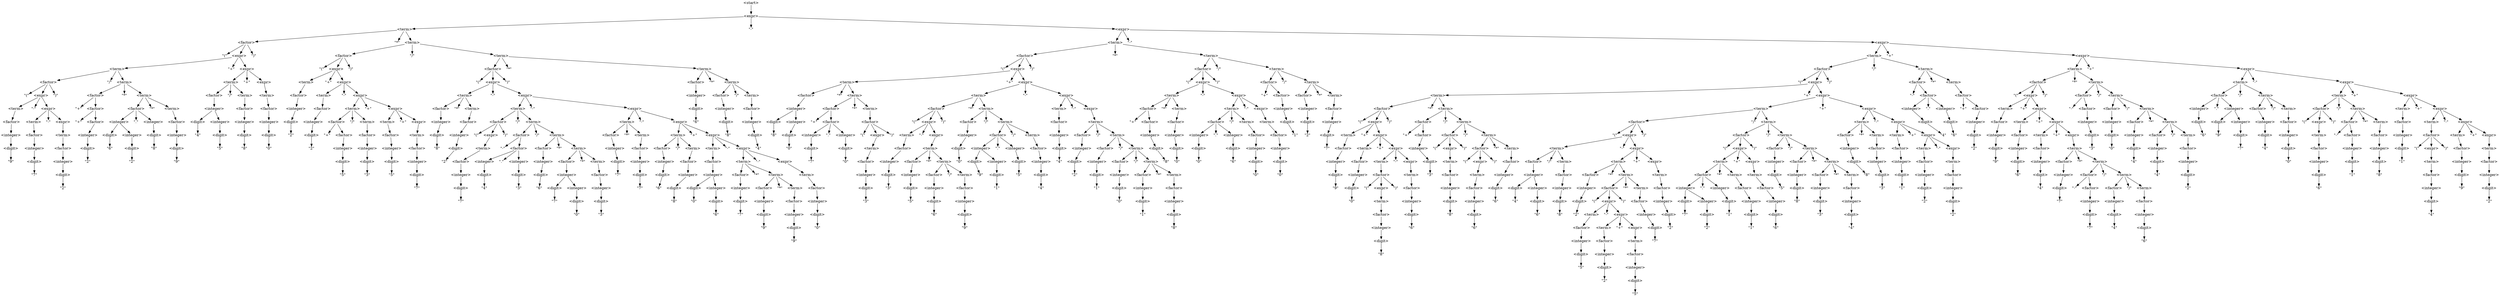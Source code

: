 digraph DerivationTree {

    node [shape=plain];

    n1 [label="\<start\>"];
    n2 [label="\<expr\>"];
    n1 -> n2;

    n3 [label="\<term\>"];
    n2 -> n3;

    n4 [label="\"-\""];
    n2 -> n4;

    n5 [label="\<expr\>"];
    n2 -> n5;

    n6 [label="\<factor\>"];
    n3 -> n6;

    n7 [label="\"*\""];
    n3 -> n7;

    n8 [label="\<term\>"];
    n3 -> n8;

    n9 [label="\<term\>"];
    n5 -> n9;

    n10 [label="\"-\""];
    n5 -> n10;

    n11 [label="\<expr\>"];
    n5 -> n11;

    n12 [label="\"(\""];
    n6 -> n12;

    n13 [label="\<expr\>"];
    n6 -> n13;

    n14 [label="\")\""];
    n6 -> n14;

    n15 [label="\<factor\>"];
    n8 -> n15;

    n16 [label="\"/\""];
    n8 -> n16;

    n17 [label="\<term\>"];
    n8 -> n17;

    n18 [label="\<factor\>"];
    n9 -> n18;

    n19 [label="\"*\""];
    n9 -> n19;

    n20 [label="\<term\>"];
    n9 -> n20;

    n21 [label="\<term\>"];
    n11 -> n21;

    n22 [label="\"+\""];
    n11 -> n22;

    n23 [label="\<expr\>"];
    n11 -> n23;

    n24 [label="\<term\>"];
    n13 -> n24;

    n25 [label="\"+\""];
    n13 -> n25;

    n26 [label="\<expr\>"];
    n13 -> n26;

    n27 [label="\"(\""];
    n15 -> n27;

    n28 [label="\<expr\>"];
    n15 -> n28;

    n29 [label="\")\""];
    n15 -> n29;

    n30 [label="\<factor\>"];
    n17 -> n30;

    n31 [label="\"*\""];
    n17 -> n31;

    n32 [label="\<term\>"];
    n17 -> n32;

    n33 [label="\"(\""];
    n18 -> n33;

    n34 [label="\<expr\>"];
    n18 -> n34;

    n35 [label="\")\""];
    n18 -> n35;

    n36 [label="\<factor\>"];
    n20 -> n36;

    n37 [label="\"/\""];
    n20 -> n37;

    n38 [label="\<term\>"];
    n20 -> n38;

    n39 [label="\<factor\>"];
    n21 -> n39;

    n40 [label="\"/\""];
    n21 -> n40;

    n41 [label="\<term\>"];
    n21 -> n41;

    n42 [label="\<term\>"];
    n23 -> n42;

    n43 [label="\"+\""];
    n23 -> n43;

    n44 [label="\<expr\>"];
    n23 -> n44;

    n45 [label="\<factor\>"];
    n24 -> n45;

    n46 [label="\"/\""];
    n24 -> n46;

    n47 [label="\<term\>"];
    n24 -> n47;

    n48 [label="\<term\>"];
    n26 -> n48;

    n49 [label="\"+\""];
    n26 -> n49;

    n50 [label="\<expr\>"];
    n26 -> n50;

    n51 [label="\<term\>"];
    n28 -> n51;

    n52 [label="\"+\""];
    n28 -> n52;

    n53 [label="\<expr\>"];
    n28 -> n53;

    n54 [label="\"(\""];
    n30 -> n54;

    n55 [label="\<expr\>"];
    n30 -> n55;

    n56 [label="\")\""];
    n30 -> n56;

    n57 [label="\<factor\>"];
    n32 -> n57;

    n58 [label="\"*\""];
    n32 -> n58;

    n59 [label="\<term\>"];
    n32 -> n59;

    n60 [label="\<term\>"];
    n34 -> n60;

    n61 [label="\"+\""];
    n34 -> n61;

    n62 [label="\<expr\>"];
    n34 -> n62;

    n63 [label="\"(\""];
    n36 -> n63;

    n64 [label="\<expr\>"];
    n36 -> n64;

    n65 [label="\")\""];
    n36 -> n65;

    n66 [label="\<factor\>"];
    n38 -> n66;

    n67 [label="\"/\""];
    n38 -> n67;

    n68 [label="\<term\>"];
    n38 -> n68;

    n69 [label="\"(\""];
    n39 -> n69;

    n70 [label="\<expr\>"];
    n39 -> n70;

    n71 [label="\")\""];
    n39 -> n71;

    n72 [label="\<factor\>"];
    n41 -> n72;

    n73 [label="\"*\""];
    n41 -> n73;

    n74 [label="\<term\>"];
    n41 -> n74;

    n75 [label="\<factor\>"];
    n42 -> n75;

    n76 [label="\"*\""];
    n42 -> n76;

    n77 [label="\<term\>"];
    n42 -> n77;

    n78 [label="\<term\>"];
    n44 -> n78;

    n79 [label="\"-\""];
    n44 -> n79;

    n80 [label="\<expr\>"];
    n44 -> n80;

    n81 [label="\"(\""];
    n45 -> n81;

    n82 [label="\<expr\>"];
    n45 -> n82;

    n83 [label="\")\""];
    n45 -> n83;

    n84 [label="\<factor\>"];
    n47 -> n84;

    n85 [label="\"*\""];
    n47 -> n85;

    n86 [label="\<term\>"];
    n47 -> n86;

    n87 [label="\<factor\>"];
    n48 -> n87;

    n88 [label="\"/\""];
    n48 -> n88;

    n89 [label="\<term\>"];
    n48 -> n89;

    n90 [label="\<term\>"];
    n50 -> n90;

    n91 [label="\<factor\>"];
    n51 -> n91;

    n92 [label="\<term\>"];
    n53 -> n92;

    n93 [label="\"-\""];
    n53 -> n93;

    n94 [label="\<expr\>"];
    n53 -> n94;

    n95 [label="\<term\>"];
    n55 -> n95;

    n96 [label="\"-\""];
    n55 -> n96;

    n97 [label="\<expr\>"];
    n55 -> n97;

    n98 [label="\<integer\>"];
    n57 -> n98;

    n99 [label="\<factor\>"];
    n59 -> n99;

    n100 [label="\"/\""];
    n59 -> n100;

    n101 [label="\<term\>"];
    n59 -> n101;

    n102 [label="\<factor\>"];
    n60 -> n102;

    n103 [label="\"*\""];
    n60 -> n103;

    n104 [label="\<term\>"];
    n60 -> n104;

    n105 [label="\<term\>"];
    n62 -> n105;

    n106 [label="\"-\""];
    n62 -> n106;

    n107 [label="\<expr\>"];
    n62 -> n107;

    n108 [label="\<term\>"];
    n64 -> n108;

    n109 [label="\"-\""];
    n64 -> n109;

    n110 [label="\<expr\>"];
    n64 -> n110;

    n111 [label="\"+\""];
    n66 -> n111;

    n112 [label="\<factor\>"];
    n66 -> n112;

    n113 [label="\<factor\>"];
    n68 -> n113;

    n114 [label="\"*\""];
    n68 -> n114;

    n115 [label="\<term\>"];
    n68 -> n115;

    n116 [label="\<term\>"];
    n70 -> n116;

    n117 [label="\"+\""];
    n70 -> n117;

    n118 [label="\<expr\>"];
    n70 -> n118;

    n119 [label="\"-\""];
    n72 -> n119;

    n120 [label="\<factor\>"];
    n72 -> n120;

    n121 [label="\<factor\>"];
    n74 -> n121;

    n122 [label="\"(\""];
    n75 -> n122;

    n123 [label="\<expr\>"];
    n75 -> n123;

    n124 [label="\")\""];
    n75 -> n124;

    n125 [label="\<factor\>"];
    n77 -> n125;

    n126 [label="\"/\""];
    n77 -> n126;

    n127 [label="\<term\>"];
    n77 -> n127;

    n128 [label="\<factor\>"];
    n78 -> n128;

    n129 [label="\"/\""];
    n78 -> n129;

    n130 [label="\<term\>"];
    n78 -> n130;

    n131 [label="\<term\>"];
    n80 -> n131;

    n132 [label="\"+\""];
    n80 -> n132;

    n133 [label="\<expr\>"];
    n80 -> n133;

    n134 [label="\<term\>"];
    n82 -> n134;

    n135 [label="\"-\""];
    n82 -> n135;

    n136 [label="\<expr\>"];
    n82 -> n136;

    n137 [label="\"+\""];
    n84 -> n137;

    n138 [label="\<factor\>"];
    n84 -> n138;

    n139 [label="\<factor\>"];
    n86 -> n139;

    n140 [label="\"*\""];
    n86 -> n140;

    n141 [label="\<term\>"];
    n86 -> n141;

    n142 [label="\<integer\>"];
    n87 -> n142;

    n143 [label="\<factor\>"];
    n89 -> n143;

    n144 [label="\<factor\>"];
    n90 -> n144;

    n145 [label="\<integer\>"];
    n91 -> n145;

    n146 [label="\<factor\>"];
    n92 -> n146;

    n147 [label="\<term\>"];
    n94 -> n147;

    n148 [label="\"+\""];
    n94 -> n148;

    n149 [label="\<expr\>"];
    n94 -> n149;

    n150 [label="\<factor\>"];
    n95 -> n150;

    n151 [label="\"*\""];
    n95 -> n151;

    n152 [label="\<term\>"];
    n95 -> n152;

    n153 [label="\<term\>"];
    n97 -> n153;

    n154 [label="\"-\""];
    n97 -> n154;

    n155 [label="\<expr\>"];
    n97 -> n155;

    n156 [label="\<digit\>"];
    n98 -> n156;

    n157 [label="\<integer\>"];
    n99 -> n157;

    n158 [label="\<factor\>"];
    n101 -> n158;

    n159 [label="\<integer\>"];
    n102 -> n159;

    n160 [label="\<factor\>"];
    n104 -> n160;

    n161 [label="\"*\""];
    n104 -> n161;

    n162 [label="\<term\>"];
    n104 -> n162;

    n163 [label="\<factor\>"];
    n105 -> n163;

    n164 [label="\"*\""];
    n105 -> n164;

    n165 [label="\<term\>"];
    n105 -> n165;

    n166 [label="\<term\>"];
    n107 -> n166;

    n167 [label="\"-\""];
    n107 -> n167;

    n168 [label="\<expr\>"];
    n107 -> n168;

    n169 [label="\<factor\>"];
    n108 -> n169;

    n170 [label="\"*\""];
    n108 -> n170;

    n171 [label="\<term\>"];
    n108 -> n171;

    n172 [label="\<term\>"];
    n110 -> n172;

    n173 [label="\"-\""];
    n110 -> n173;

    n174 [label="\<expr\>"];
    n110 -> n174;

    n175 [label="\<integer\>"];
    n112 -> n175;

    n176 [label="\<integer\>"];
    n113 -> n176;

    n177 [label="\<factor\>"];
    n115 -> n177;

    n178 [label="\<factor\>"];
    n116 -> n178;

    n179 [label="\"*\""];
    n116 -> n179;

    n180 [label="\<term\>"];
    n116 -> n180;

    n181 [label="\<term\>"];
    n118 -> n181;

    n182 [label="\"+\""];
    n118 -> n182;

    n183 [label="\<expr\>"];
    n118 -> n183;

    n184 [label="\<integer\>"];
    n120 -> n184;

    n185 [label="\".\""];
    n120 -> n185;

    n186 [label="\<integer\>"];
    n120 -> n186;

    n187 [label="\"+\""];
    n121 -> n187;

    n188 [label="\<factor\>"];
    n121 -> n188;

    n189 [label="\<term\>"];
    n123 -> n189;

    n190 [label="\"+\""];
    n123 -> n190;

    n191 [label="\<expr\>"];
    n123 -> n191;

    n192 [label="\"-\""];
    n125 -> n192;

    n193 [label="\<factor\>"];
    n125 -> n193;

    n194 [label="\<factor\>"];
    n127 -> n194;

    n195 [label="\"/\""];
    n127 -> n195;

    n196 [label="\<term\>"];
    n127 -> n196;

    n197 [label="\<integer\>"];
    n128 -> n197;

    n198 [label="\".\""];
    n128 -> n198;

    n199 [label="\<integer\>"];
    n128 -> n199;

    n200 [label="\<factor\>"];
    n130 -> n200;

    n201 [label="\"/\""];
    n130 -> n201;

    n202 [label="\<term\>"];
    n130 -> n202;

    n203 [label="\<factor\>"];
    n131 -> n203;

    n204 [label="\"/\""];
    n131 -> n204;

    n205 [label="\<term\>"];
    n131 -> n205;

    n206 [label="\<term\>"];
    n133 -> n206;

    n207 [label="\"+\""];
    n133 -> n207;

    n208 [label="\<expr\>"];
    n133 -> n208;

    n209 [label="\<factor\>"];
    n134 -> n209;

    n210 [label="\<term\>"];
    n136 -> n210;

    n211 [label="\"-\""];
    n136 -> n211;

    n212 [label="\<expr\>"];
    n136 -> n212;

    n213 [label="\"+\""];
    n138 -> n213;

    n214 [label="\<factor\>"];
    n138 -> n214;

    n215 [label="\<integer\>"];
    n139 -> n215;

    n216 [label="\".\""];
    n139 -> n216;

    n217 [label="\<integer\>"];
    n139 -> n217;

    n218 [label="\<factor\>"];
    n141 -> n218;

    n219 [label="\<digit\>"];
    n142 -> n219;

    n220 [label="\<integer\>"];
    n142 -> n220;

    n221 [label="\<integer\>"];
    n143 -> n221;

    n222 [label="\<integer\>"];
    n144 -> n222;

    n223 [label="\<digit\>"];
    n145 -> n223;

    n224 [label="\<integer\>"];
    n146 -> n224;

    n225 [label="\<factor\>"];
    n147 -> n225;

    n226 [label="\"/\""];
    n147 -> n226;

    n227 [label="\<term\>"];
    n147 -> n227;

    n228 [label="\<term\>"];
    n149 -> n228;

    n229 [label="\"+\""];
    n149 -> n229;

    n230 [label="\<expr\>"];
    n149 -> n230;

    n231 [label="\<integer\>"];
    n150 -> n231;

    n232 [label="\<factor\>"];
    n152 -> n232;

    n233 [label="\<factor\>"];
    n153 -> n233;

    n234 [label="\"/\""];
    n153 -> n234;

    n235 [label="\<term\>"];
    n153 -> n235;

    n236 [label="\<term\>"];
    n155 -> n236;

    n237 [label="\"-\""];
    n155 -> n237;

    n238 [label="\<expr\>"];
    n155 -> n238;

    n239 [label="\"6\""];
    n156 -> n239;

    n240 [label="\<digit\>"];
    n157 -> n240;

    n241 [label="\<integer\>"];
    n158 -> n241;

    n242 [label="\<digit\>"];
    n159 -> n242;

    n243 [label="\<integer\>"];
    n159 -> n243;

    n244 [label="\"+\""];
    n160 -> n244;

    n245 [label="\<factor\>"];
    n160 -> n245;

    n246 [label="\<factor\>"];
    n162 -> n246;

    n247 [label="\"(\""];
    n163 -> n247;

    n248 [label="\<expr\>"];
    n163 -> n248;

    n249 [label="\")\""];
    n163 -> n249;

    n250 [label="\<factor\>"];
    n165 -> n250;

    n251 [label="\"/\""];
    n165 -> n251;

    n252 [label="\<term\>"];
    n165 -> n252;

    n253 [label="\<factor\>"];
    n166 -> n253;

    n254 [label="\<term\>"];
    n168 -> n254;

    n255 [label="\"+\""];
    n169 -> n255;

    n256 [label="\<factor\>"];
    n169 -> n256;

    n257 [label="\<factor\>"];
    n171 -> n257;

    n258 [label="\<factor\>"];
    n172 -> n258;

    n259 [label="\"/\""];
    n172 -> n259;

    n260 [label="\<term\>"];
    n172 -> n260;

    n261 [label="\<term\>"];
    n174 -> n261;

    n262 [label="\<digit\>"];
    n175 -> n262;

    n263 [label="\<digit\>"];
    n176 -> n263;

    n264 [label="\<integer\>"];
    n177 -> n264;

    n265 [label="\"(\""];
    n178 -> n265;

    n266 [label="\<expr\>"];
    n178 -> n266;

    n267 [label="\")\""];
    n178 -> n267;

    n268 [label="\<factor\>"];
    n180 -> n268;

    n269 [label="\"/\""];
    n180 -> n269;

    n270 [label="\<term\>"];
    n180 -> n270;

    n271 [label="\<factor\>"];
    n181 -> n271;

    n272 [label="\"/\""];
    n181 -> n272;

    n273 [label="\<term\>"];
    n181 -> n273;

    n274 [label="\<term\>"];
    n183 -> n274;

    n275 [label="\"-\""];
    n183 -> n275;

    n276 [label="\<expr\>"];
    n183 -> n276;

    n277 [label="\<digit\>"];
    n184 -> n277;

    n278 [label="\<digit\>"];
    n186 -> n278;

    n279 [label="\<integer\>"];
    n188 -> n279;

    n280 [label="\<factor\>"];
    n189 -> n280;

    n281 [label="\<term\>"];
    n191 -> n281;

    n282 [label="\"+\""];
    n191 -> n282;

    n283 [label="\<expr\>"];
    n191 -> n283;

    n284 [label="\<integer\>"];
    n193 -> n284;

    n285 [label="\<integer\>"];
    n194 -> n285;

    n286 [label="\<factor\>"];
    n196 -> n286;

    n287 [label="\"*\""];
    n196 -> n287;

    n288 [label="\<term\>"];
    n196 -> n288;

    n289 [label="\<digit\>"];
    n197 -> n289;

    n290 [label="\<digit\>"];
    n199 -> n290;

    n291 [label="\<integer\>"];
    n199 -> n291;

    n292 [label="\<integer\>"];
    n200 -> n292;

    n293 [label="\<factor\>"];
    n202 -> n293;

    n294 [label="\"(\""];
    n203 -> n294;

    n295 [label="\<expr\>"];
    n203 -> n295;

    n296 [label="\")\""];
    n203 -> n296;

    n297 [label="\<factor\>"];
    n205 -> n297;

    n298 [label="\"*\""];
    n205 -> n298;

    n299 [label="\<term\>"];
    n205 -> n299;

    n300 [label="\<factor\>"];
    n206 -> n300;

    n301 [label="\<term\>"];
    n208 -> n301;

    n302 [label="\"-\""];
    n208 -> n302;

    n303 [label="\<expr\>"];
    n208 -> n303;

    n304 [label="\<integer\>"];
    n209 -> n304;

    n305 [label="\<factor\>"];
    n210 -> n305;

    n306 [label="\<term\>"];
    n212 -> n306;

    n307 [label="\<integer\>"];
    n214 -> n307;

    n308 [label="\<digit\>"];
    n215 -> n308;

    n309 [label="\<integer\>"];
    n215 -> n309;

    n310 [label="\<digit\>"];
    n217 -> n310;

    n311 [label="\<integer\>"];
    n218 -> n311;

    n312 [label="\"4\""];
    n219 -> n312;

    n313 [label="\<digit\>"];
    n220 -> n313;

    n314 [label="\<digit\>"];
    n221 -> n314;

    n315 [label="\<digit\>"];
    n222 -> n315;

    n316 [label="\"2\""];
    n223 -> n316;

    n317 [label="\<digit\>"];
    n224 -> n317;

    n318 [label="\"+\""];
    n225 -> n318;

    n319 [label="\<factor\>"];
    n225 -> n319;

    n320 [label="\<factor\>"];
    n227 -> n320;

    n321 [label="\<factor\>"];
    n228 -> n321;

    n322 [label="\<term\>"];
    n230 -> n322;

    n323 [label="\<digit\>"];
    n231 -> n323;

    n324 [label="\<integer\>"];
    n232 -> n324;

    n325 [label="\"(\""];
    n233 -> n325;

    n326 [label="\<expr\>"];
    n233 -> n326;

    n327 [label="\")\""];
    n233 -> n327;

    n328 [label="\<factor\>"];
    n235 -> n328;

    n329 [label="\"/\""];
    n235 -> n329;

    n330 [label="\<term\>"];
    n235 -> n330;

    n331 [label="\<factor\>"];
    n236 -> n331;

    n332 [label="\"*\""];
    n236 -> n332;

    n333 [label="\<term\>"];
    n236 -> n333;

    n334 [label="\<term\>"];
    n238 -> n334;

    n335 [label="\"+\""];
    n238 -> n335;

    n336 [label="\<expr\>"];
    n238 -> n336;

    n337 [label="\"8\""];
    n240 -> n337;

    n338 [label="\<digit\>"];
    n241 -> n338;

    n339 [label="\"8\""];
    n242 -> n339;

    n340 [label="\<digit\>"];
    n243 -> n340;

    n341 [label="\<integer\>"];
    n245 -> n341;

    n342 [label="\".\""];
    n245 -> n342;

    n343 [label="\<integer\>"];
    n245 -> n343;

    n344 [label="\"(\""];
    n246 -> n344;

    n345 [label="\<expr\>"];
    n246 -> n345;

    n346 [label="\")\""];
    n246 -> n346;

    n347 [label="\<term\>"];
    n248 -> n347;

    n348 [label="\"-\""];
    n248 -> n348;

    n349 [label="\<expr\>"];
    n248 -> n349;

    n350 [label="\<integer\>"];
    n250 -> n350;

    n351 [label="\<factor\>"];
    n252 -> n351;

    n352 [label="\"/\""];
    n252 -> n352;

    n353 [label="\<term\>"];
    n252 -> n353;

    n354 [label="\<integer\>"];
    n253 -> n354;

    n355 [label="\<factor\>"];
    n254 -> n355;

    n356 [label="\"/\""];
    n254 -> n356;

    n357 [label="\<term\>"];
    n254 -> n357;

    n358 [label="\<integer\>"];
    n256 -> n358;

    n359 [label="\<integer\>"];
    n257 -> n359;

    n360 [label="\<integer\>"];
    n258 -> n360;

    n361 [label="\".\""];
    n258 -> n361;

    n362 [label="\<integer\>"];
    n258 -> n362;

    n363 [label="\<factor\>"];
    n260 -> n363;

    n364 [label="\<factor\>"];
    n261 -> n364;

    n365 [label="\"1\""];
    n262 -> n365;

    n366 [label="\"2\""];
    n263 -> n366;

    n367 [label="\<digit\>"];
    n264 -> n367;

    n368 [label="\<term\>"];
    n266 -> n368;

    n369 [label="\"+\""];
    n266 -> n369;

    n370 [label="\<expr\>"];
    n266 -> n370;

    n371 [label="\"+\""];
    n268 -> n371;

    n372 [label="\<factor\>"];
    n268 -> n372;

    n373 [label="\<factor\>"];
    n270 -> n373;

    n374 [label="\"/\""];
    n270 -> n374;

    n375 [label="\<term\>"];
    n270 -> n375;

    n376 [label="\"(\""];
    n271 -> n376;

    n377 [label="\<expr\>"];
    n271 -> n377;

    n378 [label="\")\""];
    n271 -> n378;

    n379 [label="\<factor\>"];
    n273 -> n379;

    n380 [label="\"/\""];
    n273 -> n380;

    n381 [label="\<term\>"];
    n273 -> n381;

    n382 [label="\<factor\>"];
    n274 -> n382;

    n383 [label="\"*\""];
    n274 -> n383;

    n384 [label="\<term\>"];
    n274 -> n384;

    n385 [label="\<term\>"];
    n276 -> n385;

    n386 [label="\"+\""];
    n276 -> n386;

    n387 [label="\<expr\>"];
    n276 -> n387;

    n388 [label="\"4\""];
    n277 -> n388;

    n389 [label="\"6\""];
    n278 -> n389;

    n390 [label="\<digit\>"];
    n279 -> n390;

    n391 [label="\<integer\>"];
    n280 -> n391;

    n392 [label="\<factor\>"];
    n281 -> n392;

    n393 [label="\<term\>"];
    n283 -> n393;

    n394 [label="\"+\""];
    n283 -> n394;

    n395 [label="\<expr\>"];
    n283 -> n395;

    n396 [label="\<digit\>"];
    n284 -> n396;

    n397 [label="\<digit\>"];
    n285 -> n397;

    n398 [label="\<integer\>"];
    n286 -> n398;

    n399 [label="\<factor\>"];
    n288 -> n399;

    n400 [label="\"/\""];
    n288 -> n400;

    n401 [label="\<term\>"];
    n288 -> n401;

    n402 [label="\"6\""];
    n289 -> n402;

    n403 [label="\"9\""];
    n290 -> n403;

    n404 [label="\<digit\>"];
    n291 -> n404;

    n405 [label="\<digit\>"];
    n292 -> n405;

    n406 [label="\<integer\>"];
    n293 -> n406;

    n407 [label="\<term\>"];
    n295 -> n407;

    n408 [label="\"-\""];
    n297 -> n408;

    n409 [label="\<factor\>"];
    n297 -> n409;

    n410 [label="\<factor\>"];
    n299 -> n410;

    n411 [label="\<integer\>"];
    n300 -> n411;

    n412 [label="\<factor\>"];
    n301 -> n412;

    n413 [label="\<term\>"];
    n303 -> n413;

    n414 [label="\"+\""];
    n303 -> n414;

    n415 [label="\<expr\>"];
    n303 -> n415;

    n416 [label="\<digit\>"];
    n304 -> n416;

    n417 [label="\<integer\>"];
    n305 -> n417;

    n418 [label="\<factor\>"];
    n306 -> n418;

    n419 [label="\<digit\>"];
    n307 -> n419;

    n420 [label="\"6\""];
    n308 -> n420;

    n421 [label="\<digit\>"];
    n309 -> n421;

    n422 [label="\"8\""];
    n310 -> n422;

    n423 [label="\<digit\>"];
    n311 -> n423;

    n424 [label="\"5\""];
    n313 -> n424;

    n425 [label="\"8\""];
    n314 -> n425;

    n426 [label="\"0\""];
    n315 -> n426;

    n427 [label="\"2\""];
    n317 -> n427;

    n428 [label="\<integer\>"];
    n319 -> n428;

    n429 [label="\<integer\>"];
    n320 -> n429;

    n430 [label="\<integer\>"];
    n321 -> n430;

    n431 [label="\<factor\>"];
    n322 -> n431;

    n432 [label="\"8\""];
    n323 -> n432;

    n433 [label="\<digit\>"];
    n324 -> n433;

    n434 [label="\<term\>"];
    n326 -> n434;

    n435 [label="\"-\""];
    n328 -> n435;

    n436 [label="\<factor\>"];
    n328 -> n436;

    n437 [label="\<factor\>"];
    n330 -> n437;

    n438 [label="\"*\""];
    n330 -> n438;

    n439 [label="\<term\>"];
    n330 -> n439;

    n440 [label="\<integer\>"];
    n331 -> n440;

    n441 [label="\<factor\>"];
    n333 -> n441;

    n442 [label="\<factor\>"];
    n334 -> n442;

    n443 [label="\"/\""];
    n334 -> n443;

    n444 [label="\<term\>"];
    n334 -> n444;

    n445 [label="\<term\>"];
    n336 -> n445;

    n446 [label="\"-\""];
    n336 -> n446;

    n447 [label="\<expr\>"];
    n336 -> n447;

    n448 [label="\"4\""];
    n338 -> n448;

    n449 [label="\"0\""];
    n340 -> n449;

    n450 [label="\<digit\>"];
    n341 -> n450;

    n451 [label="\<digit\>"];
    n343 -> n451;

    n452 [label="\<term\>"];
    n345 -> n452;

    n453 [label="\<factor\>"];
    n347 -> n453;

    n454 [label="\<term\>"];
    n349 -> n454;

    n455 [label="\<digit\>"];
    n350 -> n455;

    n456 [label="\<integer\>"];
    n351 -> n456;

    n457 [label="\".\""];
    n351 -> n457;

    n458 [label="\<integer\>"];
    n351 -> n458;

    n459 [label="\<factor\>"];
    n353 -> n459;

    n460 [label="\<digit\>"];
    n354 -> n460;

    n461 [label="\<integer\>"];
    n355 -> n461;

    n462 [label="\<factor\>"];
    n357 -> n462;

    n463 [label="\"/\""];
    n357 -> n463;

    n464 [label="\<term\>"];
    n357 -> n464;

    n465 [label="\<digit\>"];
    n358 -> n465;

    n466 [label="\<digit\>"];
    n359 -> n466;

    n467 [label="\<digit\>"];
    n360 -> n467;

    n468 [label="\<digit\>"];
    n362 -> n468;

    n469 [label="\<integer\>"];
    n363 -> n469;

    n470 [label="\<integer\>"];
    n364 -> n470;

    n471 [label="\"7\""];
    n367 -> n471;

    n472 [label="\<factor\>"];
    n368 -> n472;

    n473 [label="\<term\>"];
    n370 -> n473;

    n474 [label="\"+\""];
    n370 -> n474;

    n475 [label="\<expr\>"];
    n370 -> n475;

    n476 [label="\<integer\>"];
    n372 -> n476;

    n477 [label="\"(\""];
    n373 -> n477;

    n478 [label="\<expr\>"];
    n373 -> n478;

    n479 [label="\")\""];
    n373 -> n479;

    n480 [label="\<factor\>"];
    n375 -> n480;

    n481 [label="\"*\""];
    n375 -> n481;

    n482 [label="\<term\>"];
    n375 -> n482;

    n483 [label="\<term\>"];
    n377 -> n483;

    n484 [label="\"-\""];
    n377 -> n484;

    n485 [label="\<expr\>"];
    n377 -> n485;

    n486 [label="\"(\""];
    n379 -> n486;

    n487 [label="\<expr\>"];
    n379 -> n487;

    n488 [label="\")\""];
    n379 -> n488;

    n489 [label="\<factor\>"];
    n381 -> n489;

    n490 [label="\"/\""];
    n381 -> n490;

    n491 [label="\<term\>"];
    n381 -> n491;

    n492 [label="\<integer\>"];
    n382 -> n492;

    n493 [label="\<factor\>"];
    n384 -> n493;

    n494 [label="\<factor\>"];
    n385 -> n494;

    n495 [label="\<term\>"];
    n387 -> n495;

    n496 [label="\"-\""];
    n387 -> n496;

    n497 [label="\<expr\>"];
    n387 -> n497;

    n498 [label="\"2\""];
    n390 -> n498;

    n499 [label="\<digit\>"];
    n391 -> n499;

    n500 [label="\<integer\>"];
    n392 -> n500;

    n501 [label="\<factor\>"];
    n393 -> n501;

    n502 [label="\<term\>"];
    n395 -> n502;

    n503 [label="\"3\""];
    n396 -> n503;

    n504 [label="\"0\""];
    n397 -> n504;

    n505 [label="\<digit\>"];
    n398 -> n505;

    n506 [label="\<integer\>"];
    n399 -> n506;

    n507 [label="\<factor\>"];
    n401 -> n507;

    n508 [label="\"7\""];
    n404 -> n508;

    n509 [label="\"4\""];
    n405 -> n509;

    n510 [label="\<digit\>"];
    n406 -> n510;

    n511 [label="\<factor\>"];
    n407 -> n511;

    n512 [label="\<integer\>"];
    n409 -> n512;

    n513 [label="\<integer\>"];
    n410 -> n513;

    n514 [label="\<digit\>"];
    n411 -> n514;

    n515 [label="\"(\""];
    n412 -> n515;

    n516 [label="\<expr\>"];
    n412 -> n516;

    n517 [label="\")\""];
    n412 -> n517;

    n518 [label="\<factor\>"];
    n413 -> n518;

    n519 [label="\<term\>"];
    n415 -> n519;

    n520 [label="\"9\""];
    n416 -> n520;

    n521 [label="\<digit\>"];
    n417 -> n521;

    n522 [label="\<integer\>"];
    n418 -> n522;

    n523 [label="\"2\""];
    n419 -> n523;

    n524 [label="\"2\""];
    n421 -> n524;

    n525 [label="\"9\""];
    n423 -> n525;

    n526 [label="\<digit\>"];
    n428 -> n526;

    n527 [label="\<digit\>"];
    n429 -> n527;

    n528 [label="\<digit\>"];
    n430 -> n528;

    n529 [label="\<integer\>"];
    n431 -> n529;

    n530 [label="\"2\""];
    n433 -> n530;

    n531 [label="\<factor\>"];
    n434 -> n531;

    n532 [label="\<integer\>"];
    n436 -> n532;

    n533 [label="\".\""];
    n436 -> n533;

    n534 [label="\<integer\>"];
    n436 -> n534;

    n535 [label="\<integer\>"];
    n437 -> n535;

    n536 [label="\<factor\>"];
    n439 -> n536;

    n537 [label="\"*\""];
    n439 -> n537;

    n538 [label="\<term\>"];
    n439 -> n538;

    n539 [label="\<digit\>"];
    n440 -> n539;

    n540 [label="\<integer\>"];
    n441 -> n540;

    n541 [label="\<integer\>"];
    n442 -> n541;

    n542 [label="\<factor\>"];
    n444 -> n542;

    n543 [label="\<factor\>"];
    n445 -> n543;

    n544 [label="\<term\>"];
    n447 -> n544;

    n545 [label="\"-\""];
    n447 -> n545;

    n546 [label="\<expr\>"];
    n447 -> n546;

    n547 [label="\"7\""];
    n450 -> n547;

    n548 [label="\"0\""];
    n451 -> n548;

    n549 [label="\<factor\>"];
    n452 -> n549;

    n550 [label="\<integer\>"];
    n453 -> n550;

    n551 [label="\<factor\>"];
    n454 -> n551;

    n552 [label="\"*\""];
    n454 -> n552;

    n553 [label="\<term\>"];
    n454 -> n553;

    n554 [label="\"0\""];
    n455 -> n554;

    n555 [label="\<digit\>"];
    n456 -> n555;

    n556 [label="\<integer\>"];
    n456 -> n556;

    n557 [label="\<digit\>"];
    n458 -> n557;

    n558 [label="\<integer\>"];
    n459 -> n558;

    n559 [label="\"4\""];
    n460 -> n559;

    n560 [label="\<digit\>"];
    n461 -> n560;

    n561 [label="\<integer\>"];
    n462 -> n561;

    n562 [label="\<factor\>"];
    n464 -> n562;

    n563 [label="\"/\""];
    n464 -> n563;

    n564 [label="\<term\>"];
    n464 -> n564;

    n565 [label="\"8\""];
    n465 -> n565;

    n566 [label="\"0\""];
    n466 -> n566;

    n567 [label="\"0\""];
    n467 -> n567;

    n568 [label="\"6\""];
    n468 -> n568;

    n569 [label="\<digit\>"];
    n469 -> n569;

    n570 [label="\<digit\>"];
    n470 -> n570;

    n571 [label="\<integer\>"];
    n472 -> n571;

    n572 [label="\<factor\>"];
    n473 -> n572;

    n573 [label="\<term\>"];
    n475 -> n573;

    n574 [label="\"-\""];
    n475 -> n574;

    n575 [label="\<expr\>"];
    n475 -> n575;

    n576 [label="\<digit\>"];
    n476 -> n576;

    n577 [label="\<term\>"];
    n478 -> n577;

    n578 [label="\"(\""];
    n480 -> n578;

    n579 [label="\<expr\>"];
    n480 -> n579;

    n580 [label="\")\""];
    n480 -> n580;

    n581 [label="\<factor\>"];
    n482 -> n581;

    n582 [label="\<factor\>"];
    n483 -> n582;

    n583 [label="\"/\""];
    n483 -> n583;

    n584 [label="\<term\>"];
    n483 -> n584;

    n585 [label="\<term\>"];
    n485 -> n585;

    n586 [label="\"+\""];
    n485 -> n586;

    n587 [label="\<expr\>"];
    n485 -> n587;

    n588 [label="\<term\>"];
    n487 -> n588;

    n589 [label="\"+\""];
    n487 -> n589;

    n590 [label="\<expr\>"];
    n487 -> n590;

    n591 [label="\<integer\>"];
    n489 -> n591;

    n592 [label="\<factor\>"];
    n491 -> n592;

    n593 [label="\"*\""];
    n491 -> n593;

    n594 [label="\<term\>"];
    n491 -> n594;

    n595 [label="\<digit\>"];
    n492 -> n595;

    n596 [label="\<integer\>"];
    n493 -> n596;

    n597 [label="\<integer\>"];
    n494 -> n597;

    n598 [label="\<factor\>"];
    n495 -> n598;

    n599 [label="\<term\>"];
    n497 -> n599;

    n600 [label="\"9\""];
    n499 -> n600;

    n601 [label="\<digit\>"];
    n500 -> n601;

    n602 [label="\<integer\>"];
    n501 -> n602;

    n603 [label="\<factor\>"];
    n502 -> n603;

    n604 [label="\"*\""];
    n502 -> n604;

    n605 [label="\<term\>"];
    n502 -> n605;

    n606 [label="\"4\""];
    n505 -> n606;

    n607 [label="\<digit\>"];
    n506 -> n607;

    n608 [label="\<integer\>"];
    n507 -> n608;

    n609 [label="\"0\""];
    n510 -> n609;

    n610 [label="\<integer\>"];
    n511 -> n610;

    n611 [label="\<digit\>"];
    n512 -> n611;

    n612 [label="\<digit\>"];
    n513 -> n612;

    n613 [label="\"1\""];
    n514 -> n613;

    n614 [label="\<term\>"];
    n516 -> n614;

    n615 [label="\<integer\>"];
    n518 -> n615;

    n616 [label="\<factor\>"];
    n519 -> n616;

    n617 [label="\"7\""];
    n521 -> n617;

    n618 [label="\<digit\>"];
    n522 -> n618;

    n619 [label="\"5\""];
    n526 -> n619;

    n620 [label="\"3\""];
    n527 -> n620;

    n621 [label="\"5\""];
    n528 -> n621;

    n622 [label="\<digit\>"];
    n529 -> n622;

    n623 [label="\<integer\>"];
    n531 -> n623;

    n624 [label="\<digit\>"];
    n532 -> n624;

    n625 [label="\<digit\>"];
    n534 -> n625;

    n626 [label="\<digit\>"];
    n535 -> n626;

    n627 [label="\<integer\>"];
    n536 -> n627;

    n628 [label="\<factor\>"];
    n538 -> n628;

    n629 [label="\"7\""];
    n539 -> n629;

    n630 [label="\<digit\>"];
    n540 -> n630;

    n631 [label="\<digit\>"];
    n541 -> n631;

    n632 [label="\<integer\>"];
    n542 -> n632;

    n633 [label="\<integer\>"];
    n543 -> n633;

    n634 [label="\<factor\>"];
    n544 -> n634;

    n635 [label="\"*\""];
    n544 -> n635;

    n636 [label="\<term\>"];
    n544 -> n636;

    n637 [label="\<term\>"];
    n546 -> n637;

    n638 [label="\<integer\>"];
    n549 -> n638;

    n639 [label="\<digit\>"];
    n550 -> n639;

    n640 [label="\<integer\>"];
    n551 -> n640;

    n641 [label="\<factor\>"];
    n553 -> n641;

    n642 [label="\"/\""];
    n553 -> n642;

    n643 [label="\<term\>"];
    n553 -> n643;

    n644 [label="\"9\""];
    n555 -> n644;

    n645 [label="\<digit\>"];
    n556 -> n645;

    n646 [label="\"5\""];
    n557 -> n646;

    n647 [label="\<digit\>"];
    n558 -> n647;

    n648 [label="\"2\""];
    n560 -> n648;

    n649 [label="\<digit\>"];
    n561 -> n649;

    n650 [label="\<integer\>"];
    n562 -> n650;

    n651 [label="\<factor\>"];
    n564 -> n651;

    n652 [label="\"*\""];
    n564 -> n652;

    n653 [label="\<term\>"];
    n564 -> n653;

    n654 [label="\"0\""];
    n569 -> n654;

    n655 [label="\"0\""];
    n570 -> n655;

    n656 [label="\<digit\>"];
    n571 -> n656;

    n657 [label="\<integer\>"];
    n572 -> n657;

    n658 [label="\<factor\>"];
    n573 -> n658;

    n659 [label="\<term\>"];
    n575 -> n659;

    n660 [label="\"3\""];
    n576 -> n660;

    n661 [label="\<factor\>"];
    n577 -> n661;

    n662 [label="\<term\>"];
    n579 -> n662;

    n663 [label="\<integer\>"];
    n581 -> n663;

    n664 [label="\<integer\>"];
    n582 -> n664;

    n665 [label="\<factor\>"];
    n584 -> n665;

    n666 [label="\<factor\>"];
    n585 -> n666;

    n667 [label="\"*\""];
    n585 -> n667;

    n668 [label="\<term\>"];
    n585 -> n668;

    n669 [label="\<term\>"];
    n587 -> n669;

    n670 [label="\<factor\>"];
    n588 -> n670;

    n671 [label="\"*\""];
    n588 -> n671;

    n672 [label="\<term\>"];
    n588 -> n672;

    n673 [label="\<term\>"];
    n590 -> n673;

    n674 [label="\<digit\>"];
    n591 -> n674;

    n675 [label="\<integer\>"];
    n592 -> n675;

    n676 [label="\<factor\>"];
    n594 -> n676;

    n677 [label="\"*\""];
    n594 -> n677;

    n678 [label="\<term\>"];
    n594 -> n678;

    n679 [label="\"8\""];
    n595 -> n679;

    n680 [label="\<digit\>"];
    n596 -> n680;

    n681 [label="\<digit\>"];
    n597 -> n681;

    n682 [label="\<integer\>"];
    n598 -> n682;

    n683 [label="\<factor\>"];
    n599 -> n683;

    n684 [label="\"6\""];
    n601 -> n684;

    n685 [label="\<digit\>"];
    n602 -> n685;

    n686 [label="\<integer\>"];
    n603 -> n686;

    n687 [label="\<factor\>"];
    n605 -> n687;

    n688 [label="\"/\""];
    n605 -> n688;

    n689 [label="\<term\>"];
    n605 -> n689;

    n690 [label="\"4\""];
    n607 -> n690;

    n691 [label="\<digit\>"];
    n608 -> n691;

    n692 [label="\<digit\>"];
    n610 -> n692;

    n693 [label="\"1\""];
    n611 -> n693;

    n694 [label="\"8\""];
    n612 -> n694;

    n695 [label="\<factor\>"];
    n614 -> n695;

    n696 [label="\<digit\>"];
    n615 -> n696;

    n697 [label="\<integer\>"];
    n616 -> n697;

    n698 [label="\"2\""];
    n618 -> n698;

    n699 [label="\"7\""];
    n622 -> n699;

    n700 [label="\<digit\>"];
    n623 -> n700;

    n701 [label="\"4\""];
    n624 -> n701;

    n702 [label="\"3\""];
    n625 -> n702;

    n703 [label="\"6\""];
    n626 -> n703;

    n704 [label="\<digit\>"];
    n627 -> n704;

    n705 [label="\<integer\>"];
    n627 -> n705;

    n706 [label="\<integer\>"];
    n628 -> n706;

    n707 [label="\"7\""];
    n630 -> n707;

    n708 [label="\"6\""];
    n631 -> n708;

    n709 [label="\<digit\>"];
    n632 -> n709;

    n710 [label="\<digit\>"];
    n633 -> n710;

    n711 [label="\<integer\>"];
    n633 -> n711;

    n712 [label="\<integer\>"];
    n634 -> n712;

    n713 [label="\<factor\>"];
    n636 -> n713;

    n714 [label="\"*\""];
    n636 -> n714;

    n715 [label="\<term\>"];
    n636 -> n715;

    n716 [label="\<factor\>"];
    n637 -> n716;

    n717 [label="\<digit\>"];
    n638 -> n717;

    n718 [label="\"3\""];
    n639 -> n718;

    n719 [label="\<digit\>"];
    n640 -> n719;

    n720 [label="\<integer\>"];
    n641 -> n720;

    n721 [label="\<factor\>"];
    n643 -> n721;

    n722 [label="\"1\""];
    n645 -> n722;

    n723 [label="\"4\""];
    n647 -> n723;

    n724 [label="\"1\""];
    n649 -> n724;

    n725 [label="\<digit\>"];
    n650 -> n725;

    n726 [label="\<integer\>"];
    n651 -> n726;

    n727 [label="\<factor\>"];
    n653 -> n727;

    n728 [label="\"9\""];
    n656 -> n728;

    n729 [label="\<digit\>"];
    n657 -> n729;

    n730 [label="\"(\""];
    n658 -> n730;

    n731 [label="\<expr\>"];
    n658 -> n731;

    n732 [label="\")\""];
    n658 -> n732;

    n733 [label="\<factor\>"];
    n659 -> n733;

    n734 [label="\<integer\>"];
    n661 -> n734;

    n735 [label="\<factor\>"];
    n662 -> n735;

    n736 [label="\<digit\>"];
    n663 -> n736;

    n737 [label="\<digit\>"];
    n664 -> n737;

    n738 [label="\<integer\>"];
    n664 -> n738;

    n739 [label="\<integer\>"];
    n665 -> n739;

    n740 [label="\<integer\>"];
    n666 -> n740;

    n741 [label="\<factor\>"];
    n668 -> n741;

    n742 [label="\"*\""];
    n668 -> n742;

    n743 [label="\<term\>"];
    n668 -> n743;

    n744 [label="\<factor\>"];
    n669 -> n744;

    n745 [label="\<integer\>"];
    n670 -> n745;

    n746 [label="\".\""];
    n670 -> n746;

    n747 [label="\<integer\>"];
    n670 -> n747;

    n748 [label="\<factor\>"];
    n672 -> n748;

    n749 [label="\<factor\>"];
    n673 -> n749;

    n750 [label="\"5\""];
    n674 -> n750;

    n751 [label="\<digit\>"];
    n675 -> n751;

    n752 [label="\<integer\>"];
    n676 -> n752;

    n753 [label="\<factor\>"];
    n678 -> n753;

    n754 [label="\"3\""];
    n680 -> n754;

    n755 [label="\"1\""];
    n681 -> n755;

    n756 [label="\<digit\>"];
    n682 -> n756;

    n757 [label="\<integer\>"];
    n683 -> n757;

    n758 [label="\"4\""];
    n685 -> n758;

    n759 [label="\<digit\>"];
    n686 -> n759;

    n760 [label="\"-\""];
    n687 -> n760;

    n761 [label="\<factor\>"];
    n687 -> n761;

    n762 [label="\<factor\>"];
    n689 -> n762;

    n763 [label="\"/\""];
    n689 -> n763;

    n764 [label="\<term\>"];
    n689 -> n764;

    n765 [label="\"2\""];
    n691 -> n765;

    n766 [label="\"6\""];
    n692 -> n766;

    n767 [label="\<integer\>"];
    n695 -> n767;

    n768 [label="\"9\""];
    n696 -> n768;

    n769 [label="\<digit\>"];
    n697 -> n769;

    n770 [label="\"7\""];
    n700 -> n770;

    n771 [label="\"7\""];
    n704 -> n771;

    n772 [label="\<digit\>"];
    n705 -> n772;

    n773 [label="\<digit\>"];
    n706 -> n773;

    n774 [label="\"8\""];
    n709 -> n774;

    n775 [label="\"0\""];
    n710 -> n775;

    n776 [label="\<digit\>"];
    n711 -> n776;

    n777 [label="\<digit\>"];
    n712 -> n777;

    n778 [label="\<integer\>"];
    n713 -> n778;

    n779 [label="\<factor\>"];
    n715 -> n779;

    n780 [label="\<integer\>"];
    n716 -> n780;

    n781 [label="\"3\""];
    n717 -> n781;

    n782 [label="\"5\""];
    n719 -> n782;

    n783 [label="\<digit\>"];
    n720 -> n783;

    n784 [label="\<integer\>"];
    n721 -> n784;

    n785 [label="\"0\""];
    n725 -> n785;

    n786 [label="\<digit\>"];
    n726 -> n786;

    n787 [label="\<integer\>"];
    n727 -> n787;

    n788 [label="\"0\""];
    n729 -> n788;

    n789 [label="\<term\>"];
    n731 -> n789;

    n790 [label="\<integer\>"];
    n733 -> n790;

    n791 [label="\<digit\>"];
    n734 -> n791;

    n792 [label="\<integer\>"];
    n735 -> n792;

    n793 [label="\"6\""];
    n736 -> n793;

    n794 [label="\"4\""];
    n737 -> n794;

    n795 [label="\<digit\>"];
    n738 -> n795;

    n796 [label="\<digit\>"];
    n739 -> n796;

    n797 [label="\<digit\>"];
    n740 -> n797;

    n798 [label="\"(\""];
    n741 -> n798;

    n799 [label="\<expr\>"];
    n741 -> n799;

    n800 [label="\")\""];
    n741 -> n800;

    n801 [label="\<factor\>"];
    n743 -> n801;

    n802 [label="\<integer\>"];
    n744 -> n802;

    n803 [label="\<digit\>"];
    n745 -> n803;

    n804 [label="\<integer\>"];
    n745 -> n804;

    n805 [label="\<digit\>"];
    n747 -> n805;

    n806 [label="\<integer\>"];
    n748 -> n806;

    n807 [label="\<integer\>"];
    n749 -> n807;

    n808 [label="\"8\""];
    n751 -> n808;

    n809 [label="\<digit\>"];
    n752 -> n809;

    n810 [label="\<integer\>"];
    n753 -> n810;

    n811 [label="\"2\""];
    n756 -> n811;

    n812 [label="\<digit\>"];
    n757 -> n812;

    n813 [label="\"7\""];
    n759 -> n813;

    n814 [label="\<integer\>"];
    n761 -> n814;

    n815 [label="\<integer\>"];
    n762 -> n815;

    n816 [label="\<factor\>"];
    n764 -> n816;

    n817 [label="\<digit\>"];
    n767 -> n817;

    n818 [label="\"2\""];
    n769 -> n818;

    n819 [label="\"0\""];
    n772 -> n819;

    n820 [label="\"3\""];
    n773 -> n820;

    n821 [label="\"6\""];
    n776 -> n821;

    n822 [label="\"7\""];
    n777 -> n822;

    n823 [label="\<digit\>"];
    n778 -> n823;

    n824 [label="\<integer\>"];
    n779 -> n824;

    n825 [label="\<digit\>"];
    n780 -> n825;

    n826 [label="\"6\""];
    n783 -> n826;

    n827 [label="\<digit\>"];
    n784 -> n827;

    n828 [label="\"1\""];
    n786 -> n828;

    n829 [label="\<digit\>"];
    n787 -> n829;

    n830 [label="\<factor\>"];
    n789 -> n830;

    n831 [label="\<digit\>"];
    n790 -> n831;

    n832 [label="\"8\""];
    n791 -> n832;

    n833 [label="\<digit\>"];
    n792 -> n833;

    n834 [label="\"6\""];
    n795 -> n834;

    n835 [label="\"8\""];
    n796 -> n835;

    n836 [label="\"2\""];
    n797 -> n836;

    n837 [label="\<term\>"];
    n799 -> n837;

    n838 [label="\"-\""];
    n799 -> n838;

    n839 [label="\<expr\>"];
    n799 -> n839;

    n840 [label="\<integer\>"];
    n801 -> n840;

    n841 [label="\<digit\>"];
    n802 -> n841;

    n842 [label="\"7\""];
    n803 -> n842;

    n843 [label="\<digit\>"];
    n804 -> n843;

    n844 [label="\"1\""];
    n805 -> n844;

    n845 [label="\<digit\>"];
    n806 -> n845;

    n846 [label="\<digit\>"];
    n807 -> n846;

    n847 [label="\"3\""];
    n809 -> n847;

    n848 [label="\<digit\>"];
    n810 -> n848;

    n849 [label="\"2\""];
    n812 -> n849;

    n850 [label="\<digit\>"];
    n814 -> n850;

    n851 [label="\<digit\>"];
    n815 -> n851;

    n852 [label="\<integer\>"];
    n816 -> n852;

    n853 [label="\"4\""];
    n817 -> n853;

    n854 [label="\"9\""];
    n823 -> n854;

    n855 [label="\<digit\>"];
    n824 -> n855;

    n856 [label="\"0\""];
    n825 -> n856;

    n857 [label="\"9\""];
    n827 -> n857;

    n858 [label="\"8\""];
    n829 -> n858;

    n859 [label="\<integer\>"];
    n830 -> n859;

    n860 [label="\"6\""];
    n831 -> n860;

    n861 [label="\"6\""];
    n833 -> n861;

    n862 [label="\<factor\>"];
    n837 -> n862;

    n863 [label="\<term\>"];
    n839 -> n863;

    n864 [label="\"+\""];
    n839 -> n864;

    n865 [label="\<expr\>"];
    n839 -> n865;

    n866 [label="\<digit\>"];
    n840 -> n866;

    n867 [label="\"2\""];
    n841 -> n867;

    n868 [label="\"2\""];
    n843 -> n868;

    n869 [label="\"1\""];
    n845 -> n869;

    n870 [label="\"6\""];
    n846 -> n870;

    n871 [label="\"4\""];
    n848 -> n871;

    n872 [label="\"7\""];
    n850 -> n872;

    n873 [label="\"4\""];
    n851 -> n873;

    n874 [label="\<digit\>"];
    n852 -> n874;

    n875 [label="\"9\""];
    n855 -> n875;

    n876 [label="\<digit\>"];
    n859 -> n876;

    n877 [label="\<integer\>"];
    n862 -> n877;

    n878 [label="\<factor\>"];
    n863 -> n878;

    n879 [label="\<term\>"];
    n865 -> n879;

    n880 [label="\"7\""];
    n866 -> n880;

    n881 [label="\"6\""];
    n874 -> n881;

    n882 [label="\"8\""];
    n876 -> n882;

    n883 [label="\<digit\>"];
    n877 -> n883;

    n884 [label="\<integer\>"];
    n878 -> n884;

    n885 [label="\<factor\>"];
    n879 -> n885;

    n886 [label="\"5\""];
    n883 -> n886;

    n887 [label="\<digit\>"];
    n884 -> n887;

    n888 [label="\<integer\>"];
    n885 -> n888;

    n889 [label="\"2\""];
    n887 -> n889;

    n890 [label="\<digit\>"];
    n888 -> n890;

    n891 [label="\"5\""];
    n890 -> n891;

}